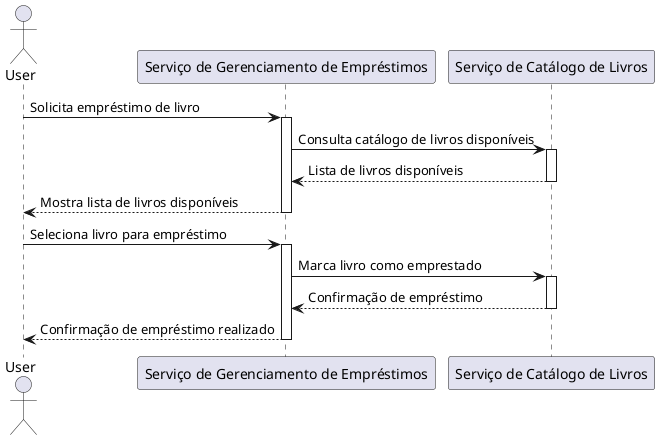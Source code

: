 @startuml
actor User
participant "Serviço de Gerenciamento de Empréstimos" as LoanManagement
participant "Serviço de Catálogo de Livros" as Catalog

User -> LoanManagement: Solicita empréstimo de livro
activate LoanManagement
LoanManagement -> Catalog: Consulta catálogo de livros disponíveis
activate Catalog
Catalog --> LoanManagement: Lista de livros disponíveis
deactivate Catalog
LoanManagement --> User: Mostra lista de livros disponíveis
deactivate LoanManagement

User -> LoanManagement: Seleciona livro para empréstimo
activate LoanManagement
LoanManagement -> Catalog: Marca livro como emprestado
activate Catalog
Catalog --> LoanManagement: Confirmação de empréstimo
deactivate Catalog
LoanManagement --> User: Confirmação de empréstimo realizado
deactivate LoanManagement
@enduml
